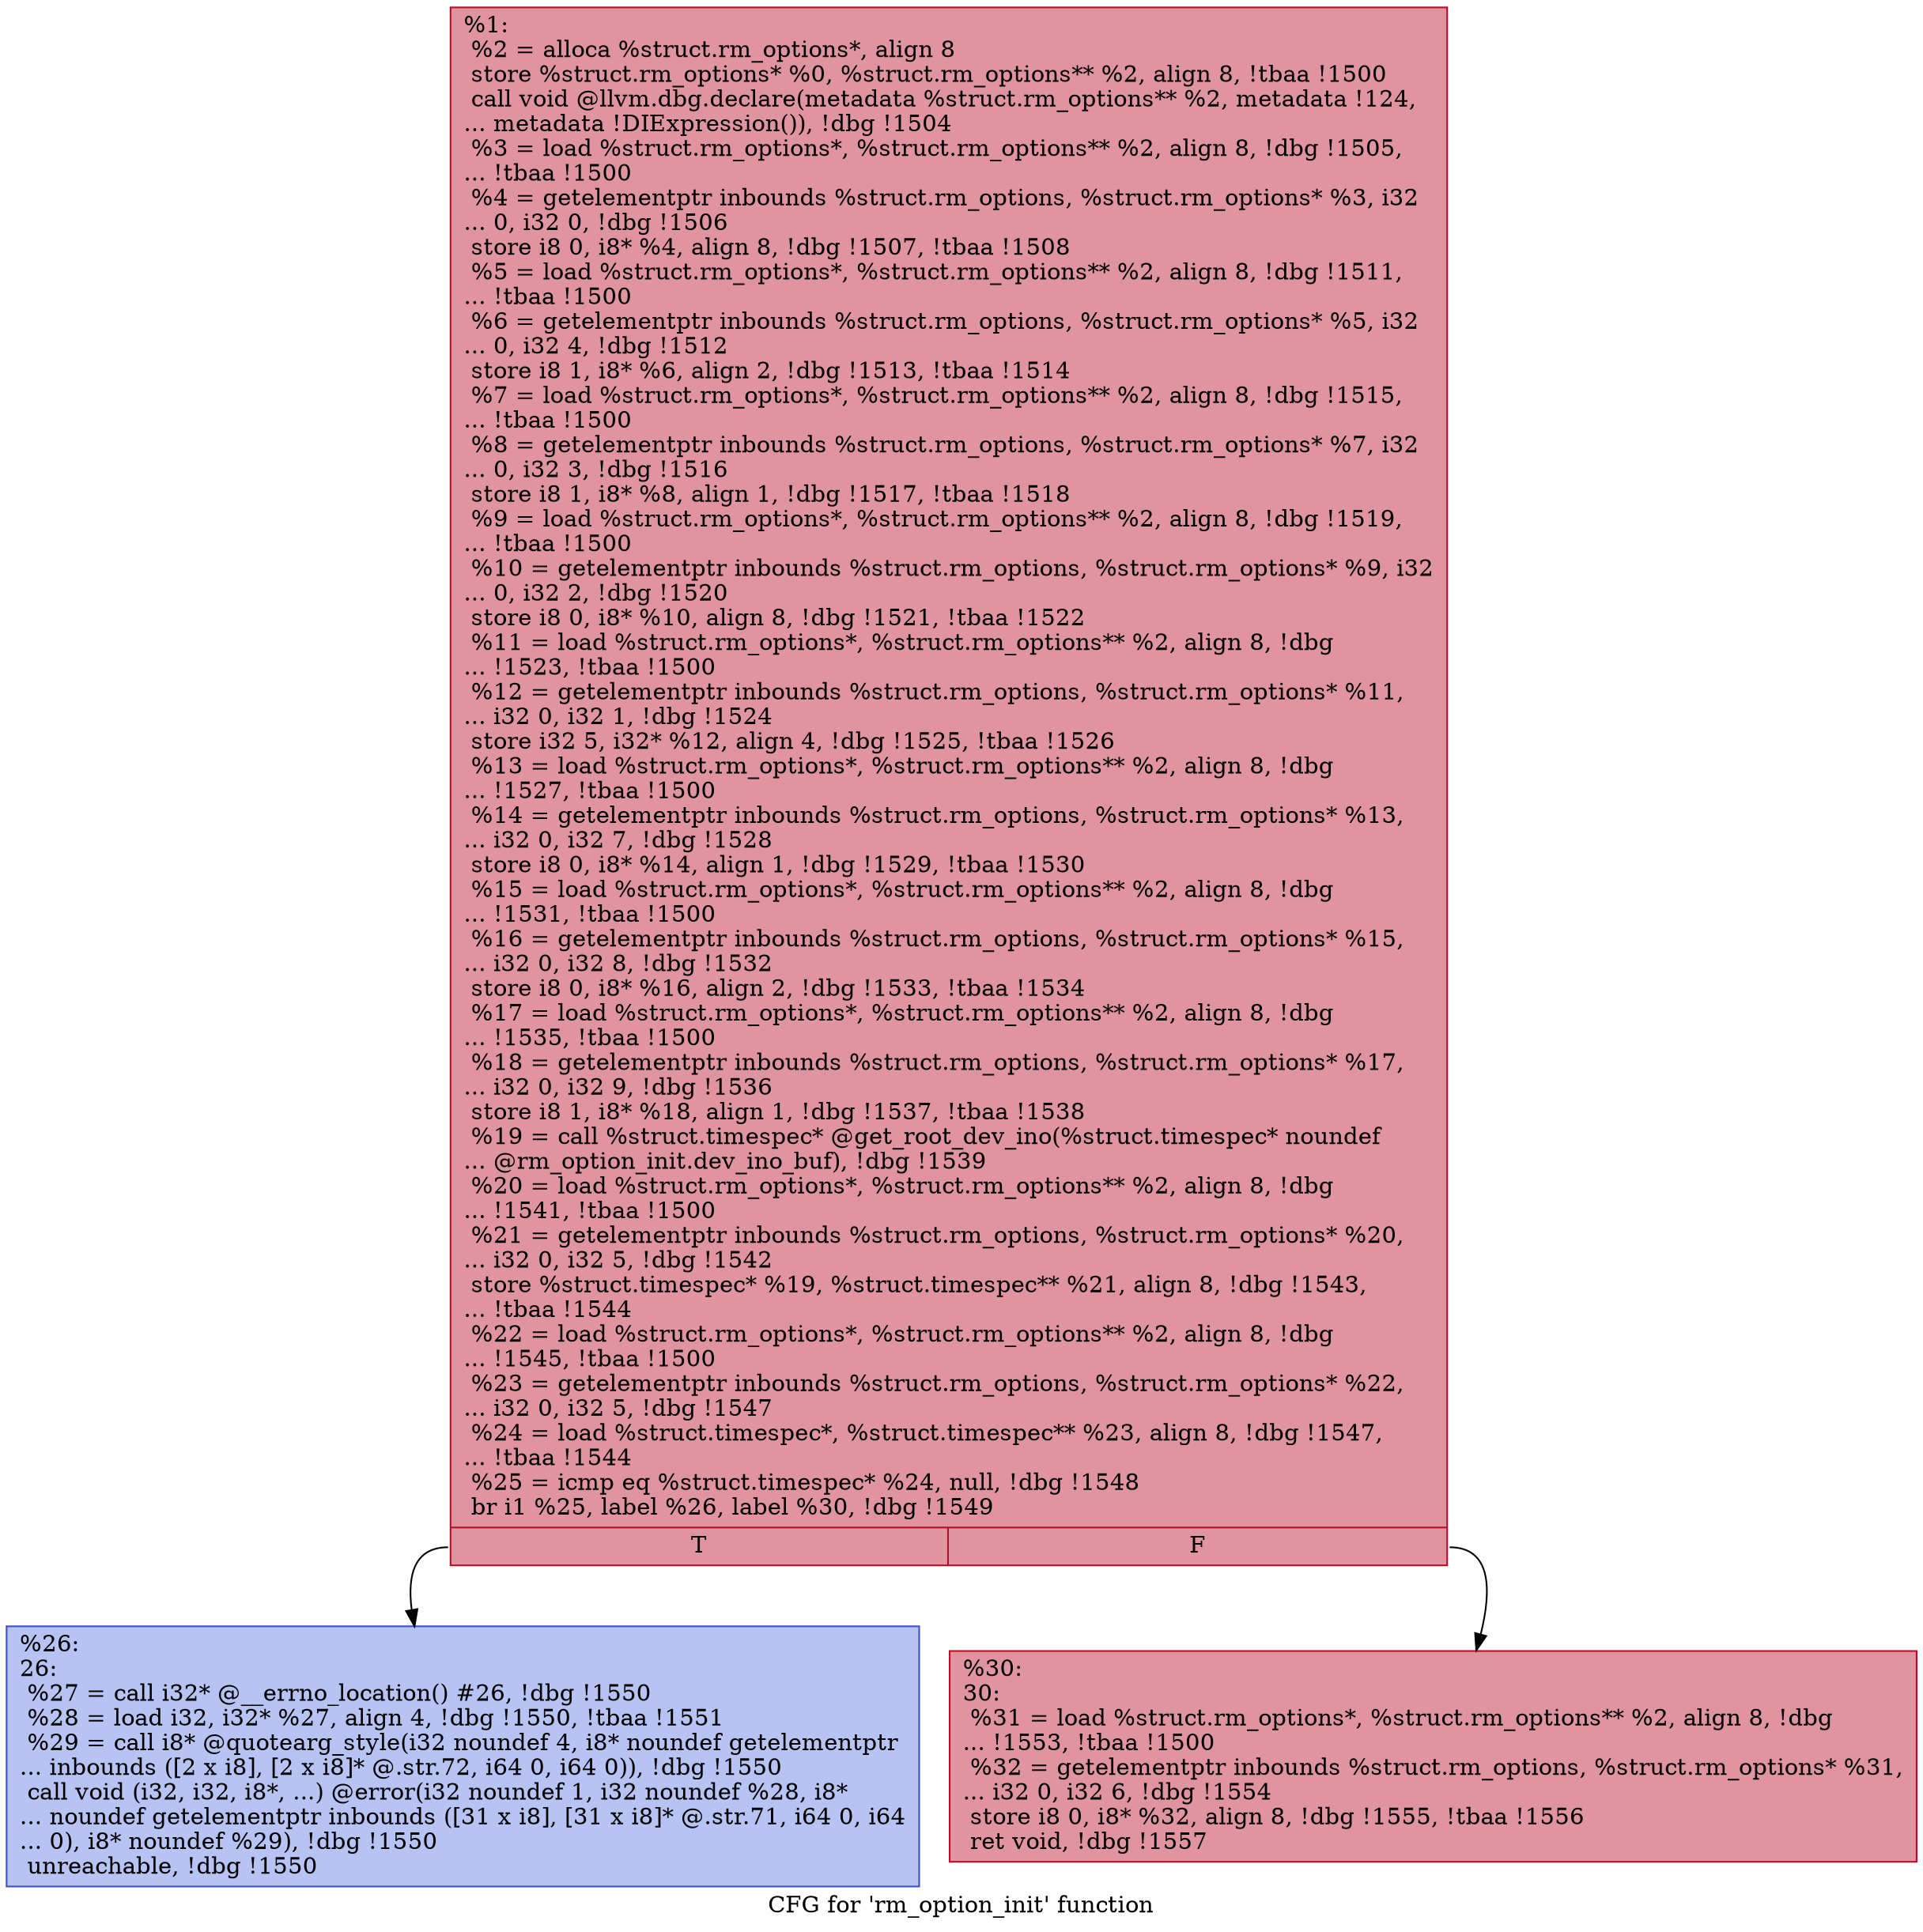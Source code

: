 digraph "CFG for 'rm_option_init' function" {
	label="CFG for 'rm_option_init' function";

	Node0x10bc1b0 [shape=record,color="#b70d28ff", style=filled, fillcolor="#b70d2870",label="{%1:\l  %2 = alloca %struct.rm_options*, align 8\l  store %struct.rm_options* %0, %struct.rm_options** %2, align 8, !tbaa !1500\l  call void @llvm.dbg.declare(metadata %struct.rm_options** %2, metadata !124,\l... metadata !DIExpression()), !dbg !1504\l  %3 = load %struct.rm_options*, %struct.rm_options** %2, align 8, !dbg !1505,\l... !tbaa !1500\l  %4 = getelementptr inbounds %struct.rm_options, %struct.rm_options* %3, i32\l... 0, i32 0, !dbg !1506\l  store i8 0, i8* %4, align 8, !dbg !1507, !tbaa !1508\l  %5 = load %struct.rm_options*, %struct.rm_options** %2, align 8, !dbg !1511,\l... !tbaa !1500\l  %6 = getelementptr inbounds %struct.rm_options, %struct.rm_options* %5, i32\l... 0, i32 4, !dbg !1512\l  store i8 1, i8* %6, align 2, !dbg !1513, !tbaa !1514\l  %7 = load %struct.rm_options*, %struct.rm_options** %2, align 8, !dbg !1515,\l... !tbaa !1500\l  %8 = getelementptr inbounds %struct.rm_options, %struct.rm_options* %7, i32\l... 0, i32 3, !dbg !1516\l  store i8 1, i8* %8, align 1, !dbg !1517, !tbaa !1518\l  %9 = load %struct.rm_options*, %struct.rm_options** %2, align 8, !dbg !1519,\l... !tbaa !1500\l  %10 = getelementptr inbounds %struct.rm_options, %struct.rm_options* %9, i32\l... 0, i32 2, !dbg !1520\l  store i8 0, i8* %10, align 8, !dbg !1521, !tbaa !1522\l  %11 = load %struct.rm_options*, %struct.rm_options** %2, align 8, !dbg\l... !1523, !tbaa !1500\l  %12 = getelementptr inbounds %struct.rm_options, %struct.rm_options* %11,\l... i32 0, i32 1, !dbg !1524\l  store i32 5, i32* %12, align 4, !dbg !1525, !tbaa !1526\l  %13 = load %struct.rm_options*, %struct.rm_options** %2, align 8, !dbg\l... !1527, !tbaa !1500\l  %14 = getelementptr inbounds %struct.rm_options, %struct.rm_options* %13,\l... i32 0, i32 7, !dbg !1528\l  store i8 0, i8* %14, align 1, !dbg !1529, !tbaa !1530\l  %15 = load %struct.rm_options*, %struct.rm_options** %2, align 8, !dbg\l... !1531, !tbaa !1500\l  %16 = getelementptr inbounds %struct.rm_options, %struct.rm_options* %15,\l... i32 0, i32 8, !dbg !1532\l  store i8 0, i8* %16, align 2, !dbg !1533, !tbaa !1534\l  %17 = load %struct.rm_options*, %struct.rm_options** %2, align 8, !dbg\l... !1535, !tbaa !1500\l  %18 = getelementptr inbounds %struct.rm_options, %struct.rm_options* %17,\l... i32 0, i32 9, !dbg !1536\l  store i8 1, i8* %18, align 1, !dbg !1537, !tbaa !1538\l  %19 = call %struct.timespec* @get_root_dev_ino(%struct.timespec* noundef\l... @rm_option_init.dev_ino_buf), !dbg !1539\l  %20 = load %struct.rm_options*, %struct.rm_options** %2, align 8, !dbg\l... !1541, !tbaa !1500\l  %21 = getelementptr inbounds %struct.rm_options, %struct.rm_options* %20,\l... i32 0, i32 5, !dbg !1542\l  store %struct.timespec* %19, %struct.timespec** %21, align 8, !dbg !1543,\l... !tbaa !1544\l  %22 = load %struct.rm_options*, %struct.rm_options** %2, align 8, !dbg\l... !1545, !tbaa !1500\l  %23 = getelementptr inbounds %struct.rm_options, %struct.rm_options* %22,\l... i32 0, i32 5, !dbg !1547\l  %24 = load %struct.timespec*, %struct.timespec** %23, align 8, !dbg !1547,\l... !tbaa !1544\l  %25 = icmp eq %struct.timespec* %24, null, !dbg !1548\l  br i1 %25, label %26, label %30, !dbg !1549\l|{<s0>T|<s1>F}}"];
	Node0x10bc1b0:s0 -> Node0x10bc340;
	Node0x10bc1b0:s1 -> Node0x10bc390;
	Node0x10bc340 [shape=record,color="#3d50c3ff", style=filled, fillcolor="#5977e370",label="{%26:\l26:                                               \l  %27 = call i32* @__errno_location() #26, !dbg !1550\l  %28 = load i32, i32* %27, align 4, !dbg !1550, !tbaa !1551\l  %29 = call i8* @quotearg_style(i32 noundef 4, i8* noundef getelementptr\l... inbounds ([2 x i8], [2 x i8]* @.str.72, i64 0, i64 0)), !dbg !1550\l  call void (i32, i32, i8*, ...) @error(i32 noundef 1, i32 noundef %28, i8*\l... noundef getelementptr inbounds ([31 x i8], [31 x i8]* @.str.71, i64 0, i64\l... 0), i8* noundef %29), !dbg !1550\l  unreachable, !dbg !1550\l}"];
	Node0x10bc390 [shape=record,color="#b70d28ff", style=filled, fillcolor="#b70d2870",label="{%30:\l30:                                               \l  %31 = load %struct.rm_options*, %struct.rm_options** %2, align 8, !dbg\l... !1553, !tbaa !1500\l  %32 = getelementptr inbounds %struct.rm_options, %struct.rm_options* %31,\l... i32 0, i32 6, !dbg !1554\l  store i8 0, i8* %32, align 8, !dbg !1555, !tbaa !1556\l  ret void, !dbg !1557\l}"];
}
